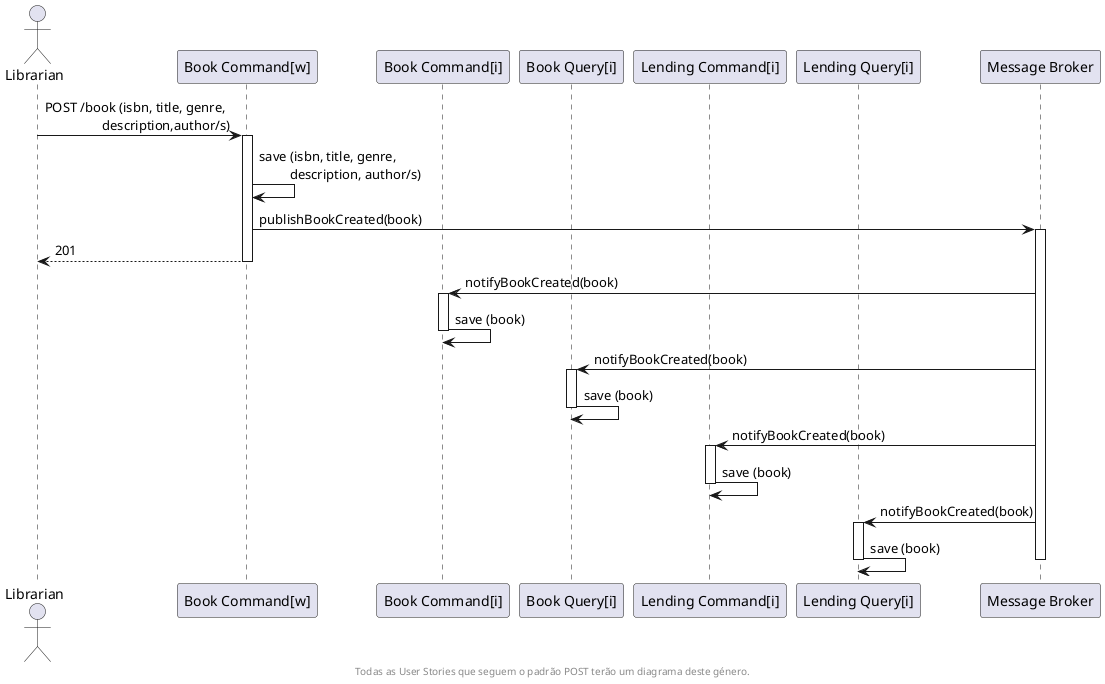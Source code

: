 @startuml

actor "Librarian" as L
participant "Book Command[w]" as BMW
participant "Book Command[i]" as BMI
participant "Book Query[i]" as BQ
participant "Lending Command[i]" as LC
participant "Lending Query[i]" as LQ

participant "Message Broker" as MB


L -> BMW : POST /book (isbn, title, genre,\n\t\t description,author/s)
activate BMW

BMW -> BMW : save (isbn, title, genre,\n\t description, author/s)

BMW -> MB : publishBookCreated(book)
activate MB

BMW --> L: 201
deactivate BMW

MB -> BMI : notifyBookCreated(book)
activate BMI
BMI -> BMI : save (book)
deactivate BMI

MB -> BQ : notifyBookCreated(book)
activate BQ
BQ -> BQ : save (book)
deactivate BQ

MB -> LC : notifyBookCreated(book)
activate LC
LC -> LC : save (book)
deactivate LC

MB -> LQ : notifyBookCreated(book)
activate LQ
LQ -> LQ : save (book)
deactivate LQ

deactivate MB

' Adiciona uma nota visível abaixo do diagrama
footer Todas as User Stories que seguem o padrão POST terão um diagrama deste género.

@enduml
